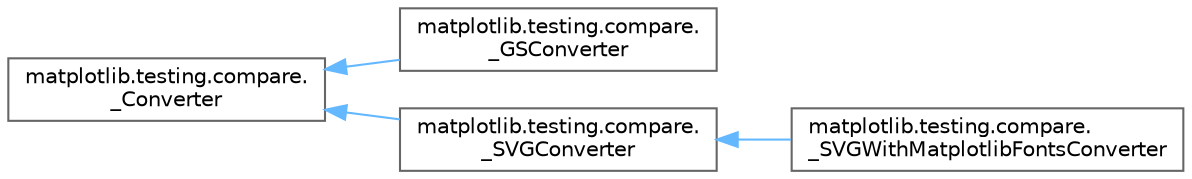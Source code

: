 digraph "Graphical Class Hierarchy"
{
 // LATEX_PDF_SIZE
  bgcolor="transparent";
  edge [fontname=Helvetica,fontsize=10,labelfontname=Helvetica,labelfontsize=10];
  node [fontname=Helvetica,fontsize=10,shape=box,height=0.2,width=0.4];
  rankdir="LR";
  Node0 [id="Node000000",label="matplotlib.testing.compare.\l_Converter",height=0.2,width=0.4,color="grey40", fillcolor="white", style="filled",URL="$da/d6a/classmatplotlib_1_1testing_1_1compare_1_1__Converter.html",tooltip=" "];
  Node0 -> Node1 [id="edge3793_Node000000_Node000001",dir="back",color="steelblue1",style="solid",tooltip=" "];
  Node1 [id="Node000001",label="matplotlib.testing.compare.\l_GSConverter",height=0.2,width=0.4,color="grey40", fillcolor="white", style="filled",URL="$d4/d1d/classmatplotlib_1_1testing_1_1compare_1_1__GSConverter.html",tooltip=" "];
  Node0 -> Node2 [id="edge3794_Node000000_Node000002",dir="back",color="steelblue1",style="solid",tooltip=" "];
  Node2 [id="Node000002",label="matplotlib.testing.compare.\l_SVGConverter",height=0.2,width=0.4,color="grey40", fillcolor="white", style="filled",URL="$d1/d10/classmatplotlib_1_1testing_1_1compare_1_1__SVGConverter.html",tooltip=" "];
  Node2 -> Node3 [id="edge3795_Node000002_Node000003",dir="back",color="steelblue1",style="solid",tooltip=" "];
  Node3 [id="Node000003",label="matplotlib.testing.compare.\l_SVGWithMatplotlibFontsConverter",height=0.2,width=0.4,color="grey40", fillcolor="white", style="filled",URL="$db/d53/classmatplotlib_1_1testing_1_1compare_1_1__SVGWithMatplotlibFontsConverter.html",tooltip=" "];
}

